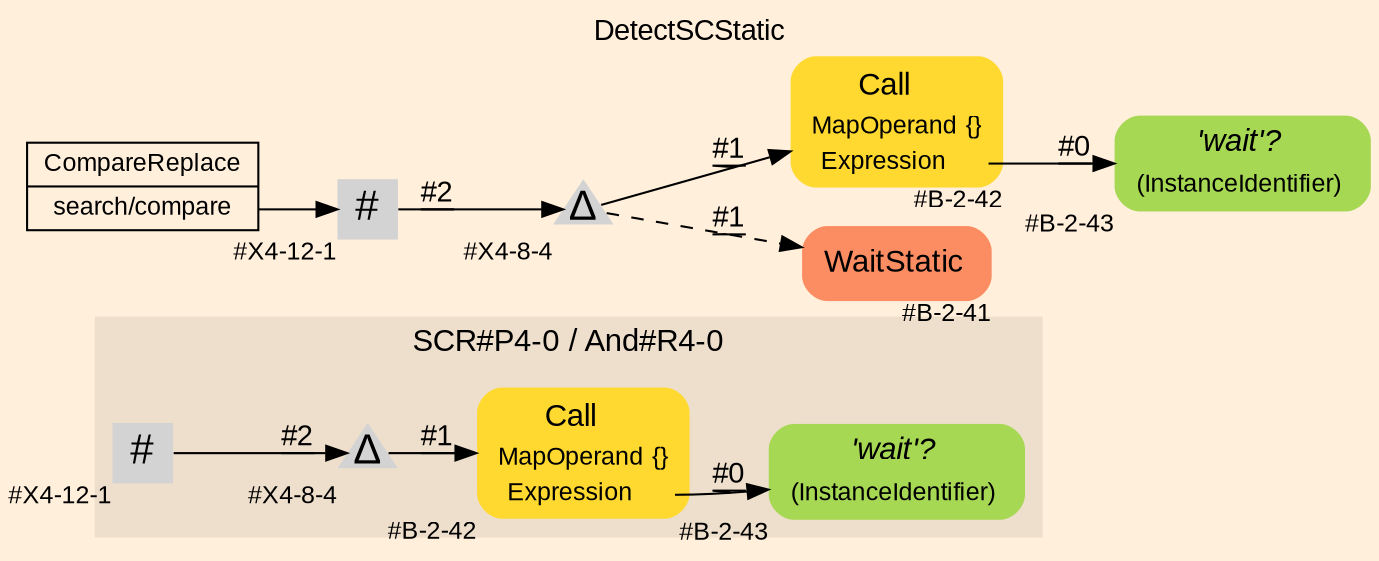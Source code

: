 digraph "DetectSCStatic" {
label = "DetectSCStatic"
labelloc = t
graph [
    rankdir = "LR"
    ranksep = 0.3
    bgcolor = antiquewhite1
    color = black
    fontcolor = black
    fontname = "Arial"
];
node [
    fontname = "Arial"
];
edge [
    fontname = "Arial"
];

// -------------------- figure And#R4-0 --------------------
// -------- region And#R4-0 ----------
subgraph "clusterAnd#R4-0" {
    label = "SCR#P4-0 / And#R4-0"
    style = "filled"
    color = antiquewhite2
    fontsize = "15"
    // -------- block And#R4-0/#X4-12-1 ----------
    "And#R4-0/#X4-12-1" [
        shape = "square"
        xlabel = "#X4-12-1"
        fontsize = "12"
        fontcolor = black
        label = <<FONT POINT-SIZE="20" COLOR="black">#</FONT>>
        style = "filled"
        penwidth = 0.0
        fixedsize = true
        width = 0.4
        height = 0.4
    ];
    
    // -------- block And#R4-0/#B-2-42 ----------
    "And#R4-0/#B-2-42" [
        shape = "plaintext"
        fillcolor = "/set28/6"
        xlabel = "#B-2-42"
        fontsize = "12"
        fontcolor = black
        label = <<TABLE BORDER="0" CELLBORDER="0" CELLSPACING="0">
         <TR><TD><FONT POINT-SIZE="15" COLOR="black">Call</FONT></TD><TD></TD></TR>
         <TR><TD><FONT POINT-SIZE="12" COLOR="black">MapOperand</FONT></TD><TD PORT="port0"><FONT POINT-SIZE="12" COLOR="black">{}</FONT></TD></TR>
         <TR><TD><FONT POINT-SIZE="12" COLOR="black">Expression</FONT></TD><TD PORT="port1"></TD></TR>
        </TABLE>>
        style = "rounded,filled"
    ];
    
    // -------- block And#R4-0/#X4-8-4 ----------
    "And#R4-0/#X4-8-4" [
        shape = "triangle"
        xlabel = "#X4-8-4"
        fontsize = "12"
        fontcolor = black
        label = <<FONT POINT-SIZE="20" COLOR="black">Δ</FONT>>
        style = "filled"
        penwidth = 0.0
        fixedsize = true
        width = 0.4
        height = 0.4
    ];
    
    // -------- block And#R4-0/#B-2-43 ----------
    "And#R4-0/#B-2-43" [
        shape = "plaintext"
        fillcolor = "/set28/5"
        xlabel = "#B-2-43"
        fontsize = "12"
        fontcolor = black
        label = <<TABLE BORDER="0" CELLBORDER="0" CELLSPACING="0">
         <TR><TD><FONT POINT-SIZE="15" COLOR="black"><I>'wait'?</I></FONT></TD><TD></TD></TR>
         <TR><TD><FONT POINT-SIZE="12" COLOR="black">(InstanceIdentifier)</FONT></TD><TD PORT="port0"></TD></TR>
        </TABLE>>
        style = "rounded,filled"
    ];
    
}

"And#R4-0/#X4-12-1" -> "And#R4-0/#X4-8-4" [
    label = "#2"
    decorate = true
    color = black
    fontcolor = black
];

"And#R4-0/#B-2-42":port1 -> "And#R4-0/#B-2-43" [
    label = "#0"
    decorate = true
    color = black
    fontcolor = black
];

"And#R4-0/#X4-8-4" -> "And#R4-0/#B-2-42" [
    label = "#1"
    decorate = true
    color = black
    fontcolor = black
];


// -------------------- transformation figure --------------------
// -------- block CR#X4-10-4 ----------
"CR#X4-10-4" [
    shape = "record"
    fillcolor = antiquewhite1
    fontsize = "12"
    fontcolor = black
    label = "<fixed> CompareReplace | <port0> search/compare"
    style = "filled"
    color = black
];

// -------- block #X4-12-1 ----------
"#X4-12-1" [
    shape = "square"
    xlabel = "#X4-12-1"
    fontsize = "12"
    fontcolor = black
    label = <<FONT POINT-SIZE="20" COLOR="black">#</FONT>>
    style = "filled"
    penwidth = 0.0
    fixedsize = true
    width = 0.4
    height = 0.4
];

// -------- block #X4-8-4 ----------
"#X4-8-4" [
    shape = "triangle"
    xlabel = "#X4-8-4"
    fontsize = "12"
    fontcolor = black
    label = <<FONT POINT-SIZE="20" COLOR="black">Δ</FONT>>
    style = "filled"
    penwidth = 0.0
    fixedsize = true
    width = 0.4
    height = 0.4
];

// -------- block #B-2-42 ----------
"#B-2-42" [
    shape = "plaintext"
    fillcolor = "/set28/6"
    xlabel = "#B-2-42"
    fontsize = "12"
    fontcolor = black
    label = <<TABLE BORDER="0" CELLBORDER="0" CELLSPACING="0">
     <TR><TD><FONT POINT-SIZE="15" COLOR="black">Call</FONT></TD><TD></TD></TR>
     <TR><TD><FONT POINT-SIZE="12" COLOR="black">MapOperand</FONT></TD><TD PORT="port0"><FONT POINT-SIZE="12" COLOR="black">{}</FONT></TD></TR>
     <TR><TD><FONT POINT-SIZE="12" COLOR="black">Expression</FONT></TD><TD PORT="port1"></TD></TR>
    </TABLE>>
    style = "rounded,filled"
];

// -------- block #B-2-43 ----------
"#B-2-43" [
    shape = "plaintext"
    fillcolor = "/set28/5"
    xlabel = "#B-2-43"
    fontsize = "12"
    fontcolor = black
    label = <<TABLE BORDER="0" CELLBORDER="0" CELLSPACING="0">
     <TR><TD><FONT POINT-SIZE="15" COLOR="black"><I>'wait'?</I></FONT></TD><TD></TD></TR>
     <TR><TD><FONT POINT-SIZE="12" COLOR="black">(InstanceIdentifier)</FONT></TD><TD PORT="port0"></TD></TR>
    </TABLE>>
    style = "rounded,filled"
];

// -------- block #B-2-41 ----------
"#B-2-41" [
    shape = "plaintext"
    fillcolor = "/set28/2"
    xlabel = "#B-2-41"
    fontsize = "12"
    fontcolor = black
    label = <<TABLE BORDER="0" CELLBORDER="0" CELLSPACING="0">
     <TR><TD><FONT POINT-SIZE="15" COLOR="black">WaitStatic</FONT></TD><TD></TD></TR>
    </TABLE>>
    style = "rounded,filled"
];

"CR#X4-10-4":port0 -> "#X4-12-1" [
    label = ""
    decorate = true
    color = black
    fontcolor = black
];

"#X4-12-1" -> "#X4-8-4" [
    label = "#2"
    decorate = true
    color = black
    fontcolor = black
];

"#X4-8-4" -> "#B-2-42" [
    label = "#1"
    decorate = true
    color = black
    fontcolor = black
];

"#X4-8-4" -> "#B-2-41" [
    style="dashed"
    label = "#1"
    decorate = true
    color = black
    fontcolor = black
];

"#B-2-42":port1 -> "#B-2-43" [
    label = "#0"
    decorate = true
    color = black
    fontcolor = black
];


}
